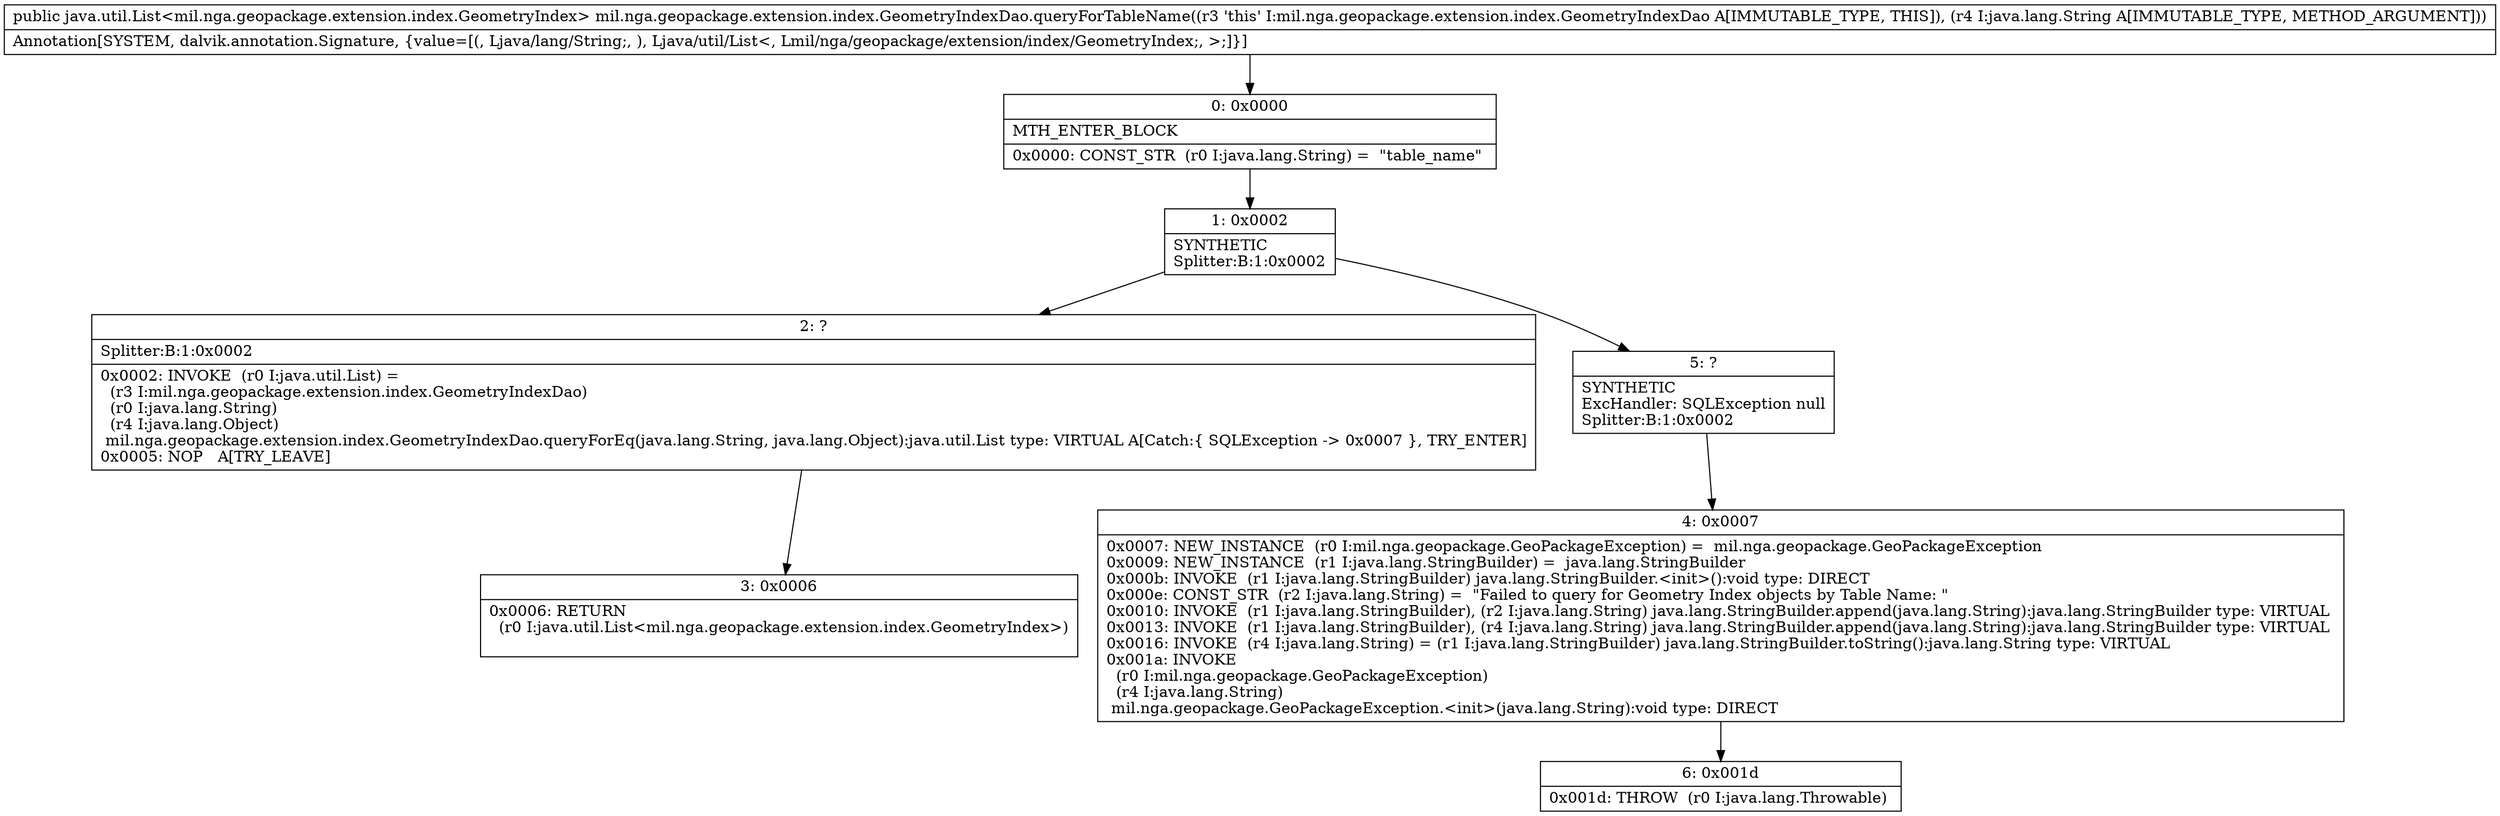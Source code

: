 digraph "CFG formil.nga.geopackage.extension.index.GeometryIndexDao.queryForTableName(Ljava\/lang\/String;)Ljava\/util\/List;" {
Node_0 [shape=record,label="{0\:\ 0x0000|MTH_ENTER_BLOCK\l|0x0000: CONST_STR  (r0 I:java.lang.String) =  \"table_name\" \l}"];
Node_1 [shape=record,label="{1\:\ 0x0002|SYNTHETIC\lSplitter:B:1:0x0002\l}"];
Node_2 [shape=record,label="{2\:\ ?|Splitter:B:1:0x0002\l|0x0002: INVOKE  (r0 I:java.util.List) = \l  (r3 I:mil.nga.geopackage.extension.index.GeometryIndexDao)\l  (r0 I:java.lang.String)\l  (r4 I:java.lang.Object)\l mil.nga.geopackage.extension.index.GeometryIndexDao.queryForEq(java.lang.String, java.lang.Object):java.util.List type: VIRTUAL A[Catch:\{ SQLException \-\> 0x0007 \}, TRY_ENTER]\l0x0005: NOP   A[TRY_LEAVE]\l}"];
Node_3 [shape=record,label="{3\:\ 0x0006|0x0006: RETURN  \l  (r0 I:java.util.List\<mil.nga.geopackage.extension.index.GeometryIndex\>)\l \l}"];
Node_4 [shape=record,label="{4\:\ 0x0007|0x0007: NEW_INSTANCE  (r0 I:mil.nga.geopackage.GeoPackageException) =  mil.nga.geopackage.GeoPackageException \l0x0009: NEW_INSTANCE  (r1 I:java.lang.StringBuilder) =  java.lang.StringBuilder \l0x000b: INVOKE  (r1 I:java.lang.StringBuilder) java.lang.StringBuilder.\<init\>():void type: DIRECT \l0x000e: CONST_STR  (r2 I:java.lang.String) =  \"Failed to query for Geometry Index objects by Table Name: \" \l0x0010: INVOKE  (r1 I:java.lang.StringBuilder), (r2 I:java.lang.String) java.lang.StringBuilder.append(java.lang.String):java.lang.StringBuilder type: VIRTUAL \l0x0013: INVOKE  (r1 I:java.lang.StringBuilder), (r4 I:java.lang.String) java.lang.StringBuilder.append(java.lang.String):java.lang.StringBuilder type: VIRTUAL \l0x0016: INVOKE  (r4 I:java.lang.String) = (r1 I:java.lang.StringBuilder) java.lang.StringBuilder.toString():java.lang.String type: VIRTUAL \l0x001a: INVOKE  \l  (r0 I:mil.nga.geopackage.GeoPackageException)\l  (r4 I:java.lang.String)\l mil.nga.geopackage.GeoPackageException.\<init\>(java.lang.String):void type: DIRECT \l}"];
Node_5 [shape=record,label="{5\:\ ?|SYNTHETIC\lExcHandler: SQLException null\lSplitter:B:1:0x0002\l}"];
Node_6 [shape=record,label="{6\:\ 0x001d|0x001d: THROW  (r0 I:java.lang.Throwable) \l}"];
MethodNode[shape=record,label="{public java.util.List\<mil.nga.geopackage.extension.index.GeometryIndex\> mil.nga.geopackage.extension.index.GeometryIndexDao.queryForTableName((r3 'this' I:mil.nga.geopackage.extension.index.GeometryIndexDao A[IMMUTABLE_TYPE, THIS]), (r4 I:java.lang.String A[IMMUTABLE_TYPE, METHOD_ARGUMENT]))  | Annotation[SYSTEM, dalvik.annotation.Signature, \{value=[(, Ljava\/lang\/String;, ), Ljava\/util\/List\<, Lmil\/nga\/geopackage\/extension\/index\/GeometryIndex;, \>;]\}]\l}"];
MethodNode -> Node_0;
Node_0 -> Node_1;
Node_1 -> Node_2;
Node_1 -> Node_5;
Node_2 -> Node_3;
Node_4 -> Node_6;
Node_5 -> Node_4;
}

